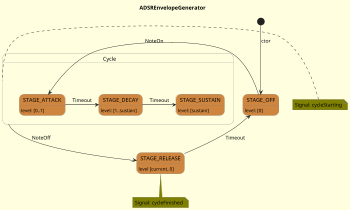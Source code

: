 @startuml
scale 350 width
skinparam backgroundColor LightYellow
skinparam state {
    StartColor MediumBlue
    BackgroundColor Peru
    BackgroundColor<<Superstate>> LightYellow
    BorderColor Gray
}
skinparam note {
    BackgroundColor Olive
    BorderColor Gray
}
'left to right direction
title ADSREnvelopeGenerator

state STAGE_OFF
STAGE_OFF: level: [0]
[*] --> STAGE_OFF: ctor

state Cycle <<Superstate>> {
    state STAGE_ATTACK
    state STAGE_DECAY
    state STAGE_SUSTAIN
    STAGE_ATTACK: level: [0..1]
    STAGE_DECAY: level: [1..sustain]
    STAGE_SUSTAIN: level: [sustain]

    STAGE_OFF -> STAGE_ATTACK :  NoteOn
    STAGE_ATTACK -> STAGE_DECAY : Timeout
    STAGE_DECAY -> STAGE_SUSTAIN : Timeout
}

note left of Cycle : Signal: cycleStarting
state STAGE_RELEASE
STAGE_RELEASE: level [current..0]

Cycle -right-> STAGE_RELEASE : NoteOff
STAGE_RELEASE -up-> STAGE_OFF : Timeout
note bottom of STAGE_RELEASE : Signal: cycleFinished

@enduml

